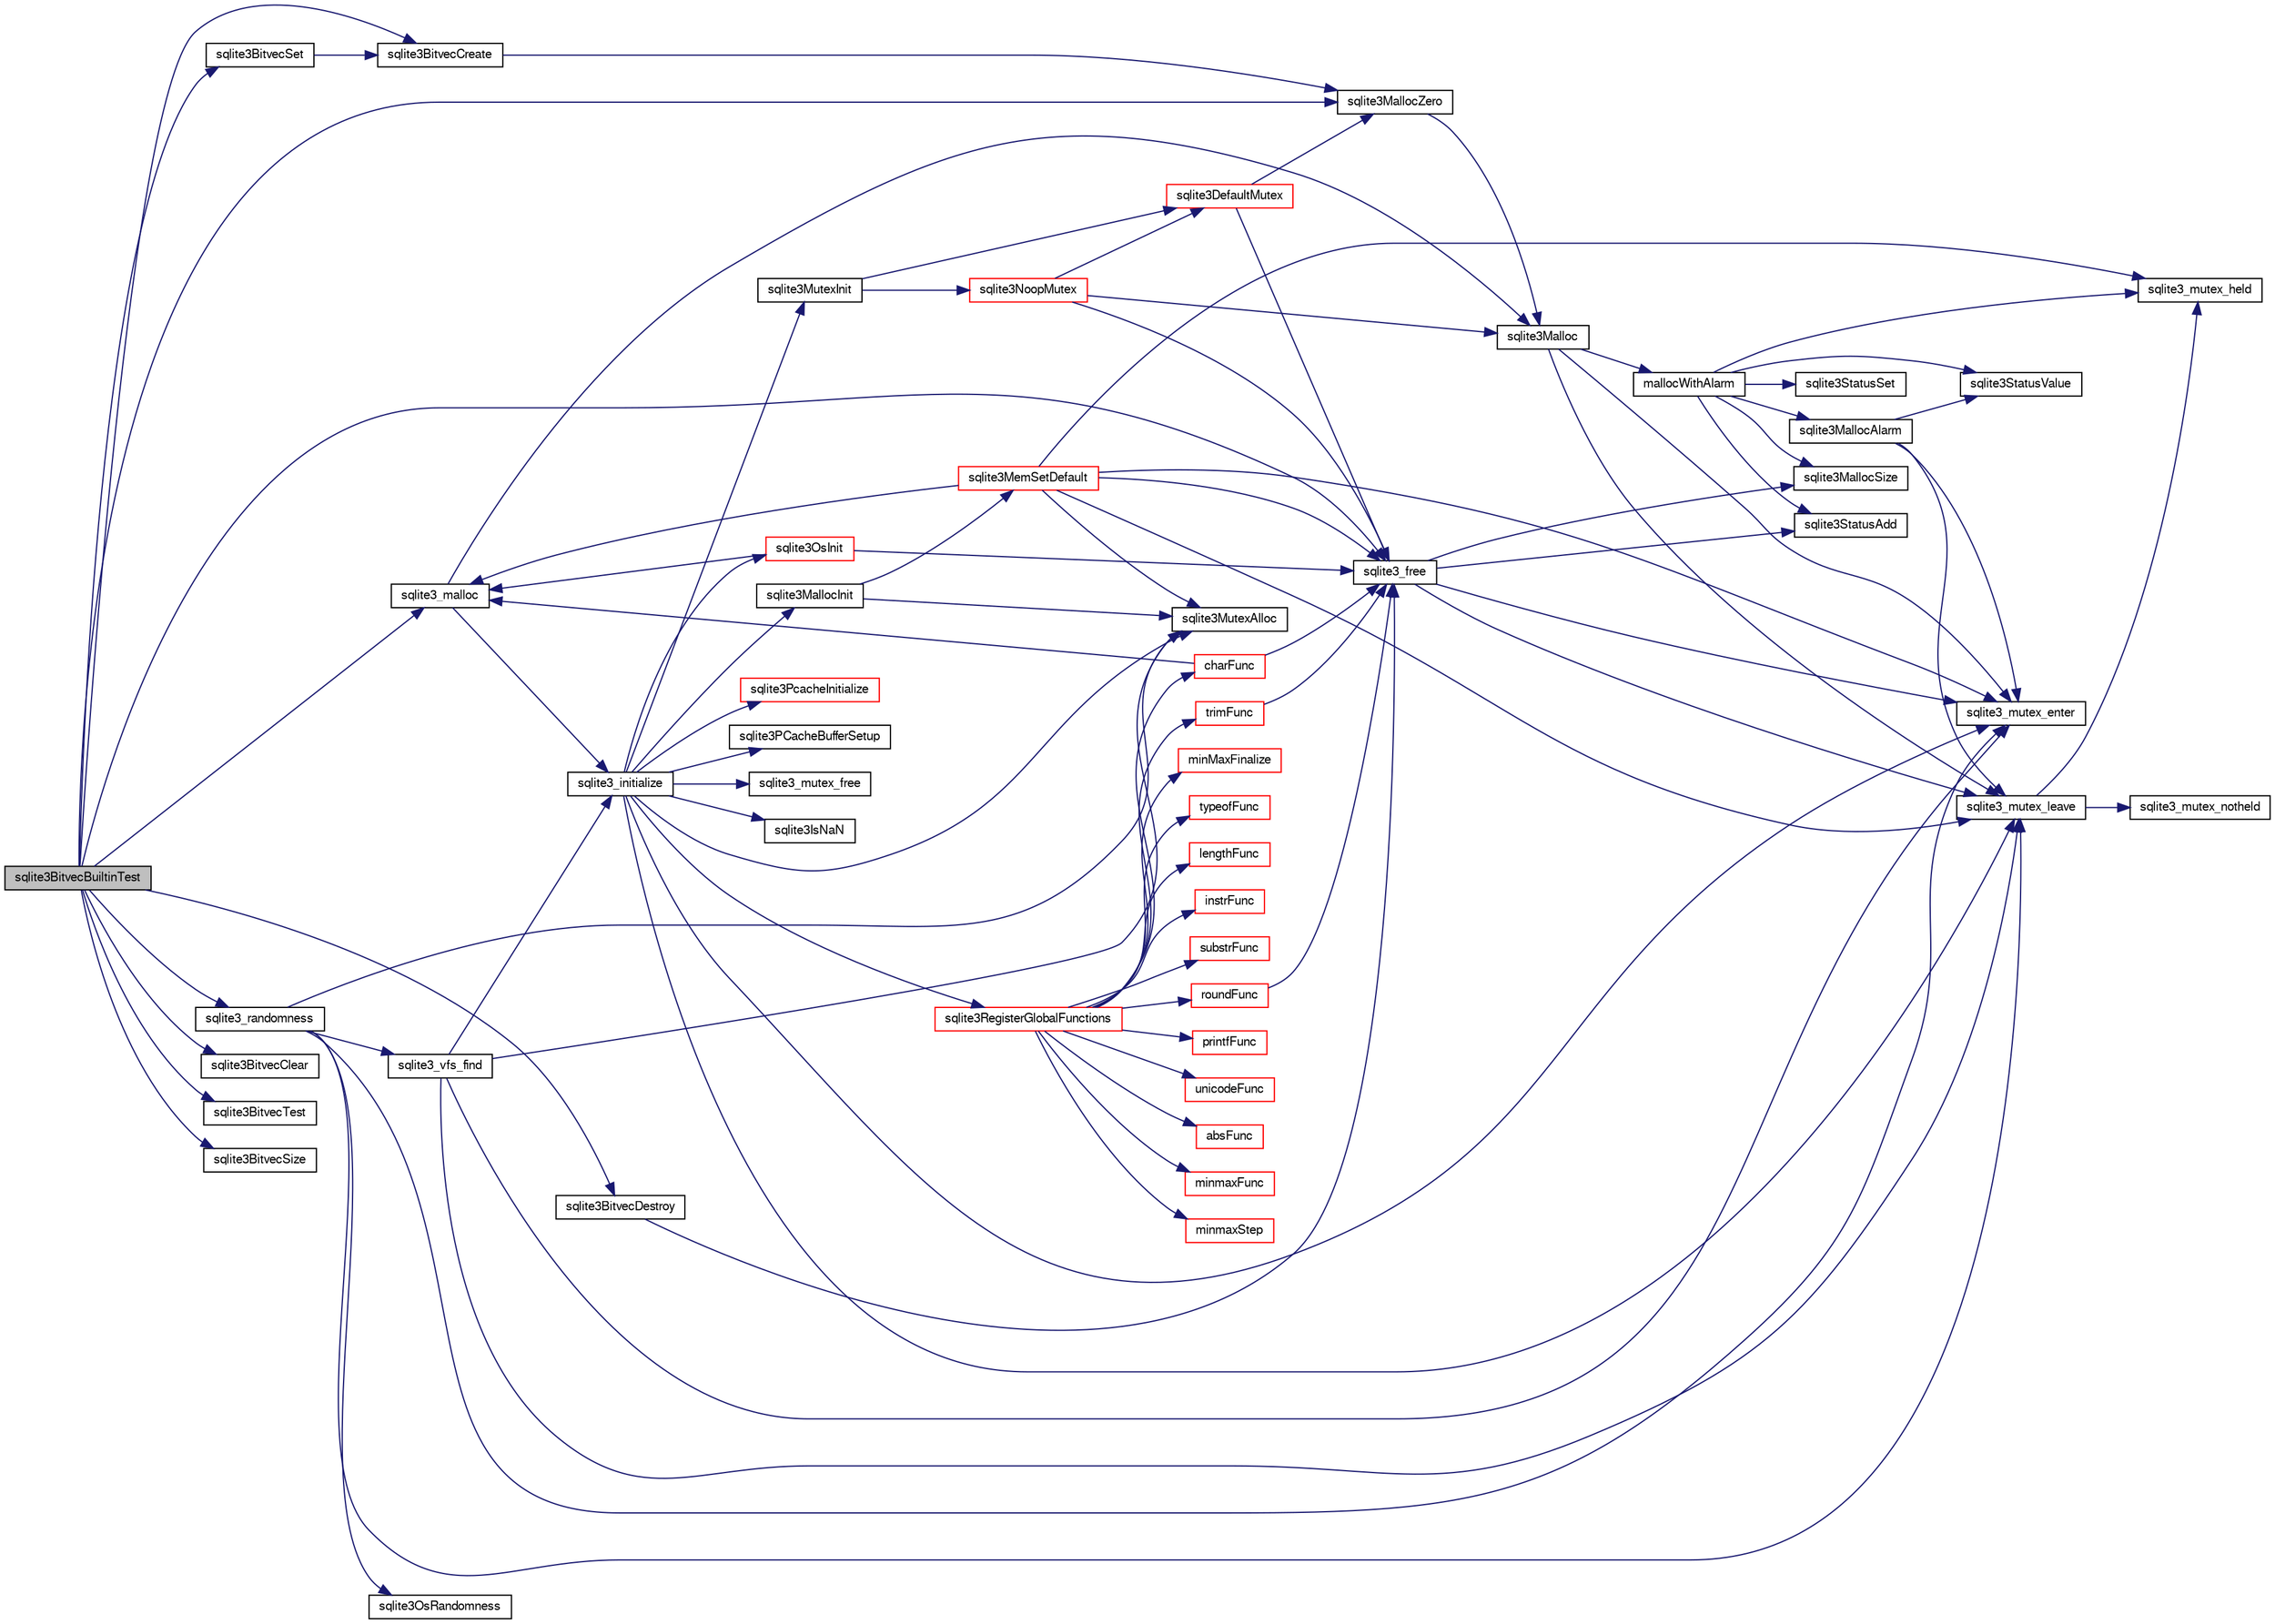digraph "sqlite3BitvecBuiltinTest"
{
  edge [fontname="FreeSans",fontsize="10",labelfontname="FreeSans",labelfontsize="10"];
  node [fontname="FreeSans",fontsize="10",shape=record];
  rankdir="LR";
  Node431398 [label="sqlite3BitvecBuiltinTest",height=0.2,width=0.4,color="black", fillcolor="grey75", style="filled", fontcolor="black"];
  Node431398 -> Node431399 [color="midnightblue",fontsize="10",style="solid",fontname="FreeSans"];
  Node431399 [label="sqlite3BitvecCreate",height=0.2,width=0.4,color="black", fillcolor="white", style="filled",URL="$sqlite3_8c.html#a0a60c2422cf28790767f5bc7598514ee"];
  Node431399 -> Node431400 [color="midnightblue",fontsize="10",style="solid",fontname="FreeSans"];
  Node431400 [label="sqlite3MallocZero",height=0.2,width=0.4,color="black", fillcolor="white", style="filled",URL="$sqlite3_8c.html#ab3e07a30b9b5471f9f5e8f9cb7229934"];
  Node431400 -> Node431401 [color="midnightblue",fontsize="10",style="solid",fontname="FreeSans"];
  Node431401 [label="sqlite3Malloc",height=0.2,width=0.4,color="black", fillcolor="white", style="filled",URL="$sqlite3_8c.html#a361a2eaa846b1885f123abe46f5d8b2b"];
  Node431401 -> Node431402 [color="midnightblue",fontsize="10",style="solid",fontname="FreeSans"];
  Node431402 [label="sqlite3_mutex_enter",height=0.2,width=0.4,color="black", fillcolor="white", style="filled",URL="$sqlite3_8c.html#a1c12cde690bd89f104de5cbad12a6bf5"];
  Node431401 -> Node431403 [color="midnightblue",fontsize="10",style="solid",fontname="FreeSans"];
  Node431403 [label="mallocWithAlarm",height=0.2,width=0.4,color="black", fillcolor="white", style="filled",URL="$sqlite3_8c.html#ab070d5cf8e48ec8a6a43cf025d48598b"];
  Node431403 -> Node431404 [color="midnightblue",fontsize="10",style="solid",fontname="FreeSans"];
  Node431404 [label="sqlite3_mutex_held",height=0.2,width=0.4,color="black", fillcolor="white", style="filled",URL="$sqlite3_8c.html#acf77da68932b6bc163c5e68547ecc3e7"];
  Node431403 -> Node431405 [color="midnightblue",fontsize="10",style="solid",fontname="FreeSans"];
  Node431405 [label="sqlite3StatusSet",height=0.2,width=0.4,color="black", fillcolor="white", style="filled",URL="$sqlite3_8c.html#afec7586c01fcb5ea17dc9d7725a589d9"];
  Node431403 -> Node431406 [color="midnightblue",fontsize="10",style="solid",fontname="FreeSans"];
  Node431406 [label="sqlite3StatusValue",height=0.2,width=0.4,color="black", fillcolor="white", style="filled",URL="$sqlite3_8c.html#a30b8ac296c6e200c1fa57708d52c6ef6"];
  Node431403 -> Node431407 [color="midnightblue",fontsize="10",style="solid",fontname="FreeSans"];
  Node431407 [label="sqlite3MallocAlarm",height=0.2,width=0.4,color="black", fillcolor="white", style="filled",URL="$sqlite3_8c.html#ada66988e8471d1198f3219c062377508"];
  Node431407 -> Node431406 [color="midnightblue",fontsize="10",style="solid",fontname="FreeSans"];
  Node431407 -> Node431408 [color="midnightblue",fontsize="10",style="solid",fontname="FreeSans"];
  Node431408 [label="sqlite3_mutex_leave",height=0.2,width=0.4,color="black", fillcolor="white", style="filled",URL="$sqlite3_8c.html#a5838d235601dbd3c1fa993555c6bcc93"];
  Node431408 -> Node431404 [color="midnightblue",fontsize="10",style="solid",fontname="FreeSans"];
  Node431408 -> Node431409 [color="midnightblue",fontsize="10",style="solid",fontname="FreeSans"];
  Node431409 [label="sqlite3_mutex_notheld",height=0.2,width=0.4,color="black", fillcolor="white", style="filled",URL="$sqlite3_8c.html#a83967c837c1c000d3b5adcfaa688f5dc"];
  Node431407 -> Node431402 [color="midnightblue",fontsize="10",style="solid",fontname="FreeSans"];
  Node431403 -> Node431410 [color="midnightblue",fontsize="10",style="solid",fontname="FreeSans"];
  Node431410 [label="sqlite3MallocSize",height=0.2,width=0.4,color="black", fillcolor="white", style="filled",URL="$sqlite3_8c.html#acf5d2a5f35270bafb050bd2def576955"];
  Node431403 -> Node431411 [color="midnightblue",fontsize="10",style="solid",fontname="FreeSans"];
  Node431411 [label="sqlite3StatusAdd",height=0.2,width=0.4,color="black", fillcolor="white", style="filled",URL="$sqlite3_8c.html#afa029f93586aeab4cc85360905dae9cd"];
  Node431401 -> Node431408 [color="midnightblue",fontsize="10",style="solid",fontname="FreeSans"];
  Node431398 -> Node431400 [color="midnightblue",fontsize="10",style="solid",fontname="FreeSans"];
  Node431398 -> Node431412 [color="midnightblue",fontsize="10",style="solid",fontname="FreeSans"];
  Node431412 [label="sqlite3_malloc",height=0.2,width=0.4,color="black", fillcolor="white", style="filled",URL="$sqlite3_8c.html#ac79dba55fc32b6a840cf5a9769bce7cd"];
  Node431412 -> Node431413 [color="midnightblue",fontsize="10",style="solid",fontname="FreeSans"];
  Node431413 [label="sqlite3_initialize",height=0.2,width=0.4,color="black", fillcolor="white", style="filled",URL="$sqlite3_8c.html#ab0c0ee2d5d4cf8b28e9572296a8861df"];
  Node431413 -> Node431414 [color="midnightblue",fontsize="10",style="solid",fontname="FreeSans"];
  Node431414 [label="sqlite3MutexInit",height=0.2,width=0.4,color="black", fillcolor="white", style="filled",URL="$sqlite3_8c.html#a7906afcdd1cdb3d0007eb932398a1158"];
  Node431414 -> Node431415 [color="midnightblue",fontsize="10",style="solid",fontname="FreeSans"];
  Node431415 [label="sqlite3DefaultMutex",height=0.2,width=0.4,color="red", fillcolor="white", style="filled",URL="$sqlite3_8c.html#ac895a71e325f9b2f9b862f737c17aca8"];
  Node431415 -> Node431400 [color="midnightblue",fontsize="10",style="solid",fontname="FreeSans"];
  Node431415 -> Node431420 [color="midnightblue",fontsize="10",style="solid",fontname="FreeSans"];
  Node431420 [label="sqlite3_free",height=0.2,width=0.4,color="black", fillcolor="white", style="filled",URL="$sqlite3_8c.html#a6552349e36a8a691af5487999ab09519"];
  Node431420 -> Node431402 [color="midnightblue",fontsize="10",style="solid",fontname="FreeSans"];
  Node431420 -> Node431411 [color="midnightblue",fontsize="10",style="solid",fontname="FreeSans"];
  Node431420 -> Node431410 [color="midnightblue",fontsize="10",style="solid",fontname="FreeSans"];
  Node431420 -> Node431408 [color="midnightblue",fontsize="10",style="solid",fontname="FreeSans"];
  Node431414 -> Node431424 [color="midnightblue",fontsize="10",style="solid",fontname="FreeSans"];
  Node431424 [label="sqlite3NoopMutex",height=0.2,width=0.4,color="red", fillcolor="white", style="filled",URL="$sqlite3_8c.html#a09742cde9ef371d94f8201d2cdb543e4"];
  Node431424 -> Node431401 [color="midnightblue",fontsize="10",style="solid",fontname="FreeSans"];
  Node431424 -> Node431420 [color="midnightblue",fontsize="10",style="solid",fontname="FreeSans"];
  Node431424 -> Node431415 [color="midnightblue",fontsize="10",style="solid",fontname="FreeSans"];
  Node431413 -> Node431432 [color="midnightblue",fontsize="10",style="solid",fontname="FreeSans"];
  Node431432 [label="sqlite3MutexAlloc",height=0.2,width=0.4,color="black", fillcolor="white", style="filled",URL="$sqlite3_8c.html#a0e3f432ee581f6876b590e7ad7e84e19"];
  Node431413 -> Node431402 [color="midnightblue",fontsize="10",style="solid",fontname="FreeSans"];
  Node431413 -> Node431433 [color="midnightblue",fontsize="10",style="solid",fontname="FreeSans"];
  Node431433 [label="sqlite3MallocInit",height=0.2,width=0.4,color="black", fillcolor="white", style="filled",URL="$sqlite3_8c.html#a9e06f9e7cad0d83ce80ab493c9533552"];
  Node431433 -> Node431434 [color="midnightblue",fontsize="10",style="solid",fontname="FreeSans"];
  Node431434 [label="sqlite3MemSetDefault",height=0.2,width=0.4,color="red", fillcolor="white", style="filled",URL="$sqlite3_8c.html#a162fbfd727e92c5f8f72625b5ff62549"];
  Node431434 -> Node431432 [color="midnightblue",fontsize="10",style="solid",fontname="FreeSans"];
  Node431434 -> Node431402 [color="midnightblue",fontsize="10",style="solid",fontname="FreeSans"];
  Node431434 -> Node431408 [color="midnightblue",fontsize="10",style="solid",fontname="FreeSans"];
  Node431434 -> Node431404 [color="midnightblue",fontsize="10",style="solid",fontname="FreeSans"];
  Node431434 -> Node431412 [color="midnightblue",fontsize="10",style="solid",fontname="FreeSans"];
  Node431434 -> Node431420 [color="midnightblue",fontsize="10",style="solid",fontname="FreeSans"];
  Node431433 -> Node431432 [color="midnightblue",fontsize="10",style="solid",fontname="FreeSans"];
  Node431413 -> Node431408 [color="midnightblue",fontsize="10",style="solid",fontname="FreeSans"];
  Node431413 -> Node431527 [color="midnightblue",fontsize="10",style="solid",fontname="FreeSans"];
  Node431527 [label="sqlite3RegisterGlobalFunctions",height=0.2,width=0.4,color="red", fillcolor="white", style="filled",URL="$sqlite3_8c.html#a9f75bd111010f29e1b8d74344473c4ec"];
  Node431527 -> Node431528 [color="midnightblue",fontsize="10",style="solid",fontname="FreeSans"];
  Node431528 [label="trimFunc",height=0.2,width=0.4,color="red", fillcolor="white", style="filled",URL="$sqlite3_8c.html#afad56dbe7f08139a630156e644b14704"];
  Node431528 -> Node431420 [color="midnightblue",fontsize="10",style="solid",fontname="FreeSans"];
  Node431527 -> Node431541 [color="midnightblue",fontsize="10",style="solid",fontname="FreeSans"];
  Node431541 [label="minmaxFunc",height=0.2,width=0.4,color="red", fillcolor="white", style="filled",URL="$sqlite3_8c.html#a4d00f48b948fd73cb70bcfd1efc0bfb0"];
  Node431527 -> Node431550 [color="midnightblue",fontsize="10",style="solid",fontname="FreeSans"];
  Node431550 [label="minmaxStep",height=0.2,width=0.4,color="red", fillcolor="white", style="filled",URL="$sqlite3_8c.html#a5b4c0da0f3b61d7ff25ebd30aa22cca4"];
  Node431527 -> Node431554 [color="midnightblue",fontsize="10",style="solid",fontname="FreeSans"];
  Node431554 [label="minMaxFinalize",height=0.2,width=0.4,color="red", fillcolor="white", style="filled",URL="$sqlite3_8c.html#a0439dd90934a2dee93517c50884d5924"];
  Node431527 -> Node431555 [color="midnightblue",fontsize="10",style="solid",fontname="FreeSans"];
  Node431555 [label="typeofFunc",height=0.2,width=0.4,color="red", fillcolor="white", style="filled",URL="$sqlite3_8c.html#aba6c564ff0d6b017de448469d0fb243f"];
  Node431527 -> Node431556 [color="midnightblue",fontsize="10",style="solid",fontname="FreeSans"];
  Node431556 [label="lengthFunc",height=0.2,width=0.4,color="red", fillcolor="white", style="filled",URL="$sqlite3_8c.html#affdabf006c37c26a1c3e325badb83546"];
  Node431527 -> Node431561 [color="midnightblue",fontsize="10",style="solid",fontname="FreeSans"];
  Node431561 [label="instrFunc",height=0.2,width=0.4,color="red", fillcolor="white", style="filled",URL="$sqlite3_8c.html#a8f86ca540b92ac28aaefaa126170cf8c"];
  Node431527 -> Node431563 [color="midnightblue",fontsize="10",style="solid",fontname="FreeSans"];
  Node431563 [label="substrFunc",height=0.2,width=0.4,color="red", fillcolor="white", style="filled",URL="$sqlite3_8c.html#a8a8739d9af5589338113371e440b2734"];
  Node431527 -> Node431568 [color="midnightblue",fontsize="10",style="solid",fontname="FreeSans"];
  Node431568 [label="printfFunc",height=0.2,width=0.4,color="red", fillcolor="white", style="filled",URL="$sqlite3_8c.html#a80ca21d434c7c5b6668bee721331dda8"];
  Node431527 -> Node431570 [color="midnightblue",fontsize="10",style="solid",fontname="FreeSans"];
  Node431570 [label="unicodeFunc",height=0.2,width=0.4,color="red", fillcolor="white", style="filled",URL="$sqlite3_8c.html#a1d3d012cbe2276d8d713be80884db355"];
  Node431527 -> Node431572 [color="midnightblue",fontsize="10",style="solid",fontname="FreeSans"];
  Node431572 [label="charFunc",height=0.2,width=0.4,color="red", fillcolor="white", style="filled",URL="$sqlite3_8c.html#ab9b72ce47fcea3c3b92e816435a0fd91"];
  Node431572 -> Node431412 [color="midnightblue",fontsize="10",style="solid",fontname="FreeSans"];
  Node431572 -> Node431420 [color="midnightblue",fontsize="10",style="solid",fontname="FreeSans"];
  Node431527 -> Node431573 [color="midnightblue",fontsize="10",style="solid",fontname="FreeSans"];
  Node431573 [label="absFunc",height=0.2,width=0.4,color="red", fillcolor="white", style="filled",URL="$sqlite3_8c.html#af271994a34f441432d50d7095e0ed23d"];
  Node431527 -> Node431578 [color="midnightblue",fontsize="10",style="solid",fontname="FreeSans"];
  Node431578 [label="roundFunc",height=0.2,width=0.4,color="red", fillcolor="white", style="filled",URL="$sqlite3_8c.html#a8c444ba254edc27891111b76e7ba85e7"];
  Node431578 -> Node431420 [color="midnightblue",fontsize="10",style="solid",fontname="FreeSans"];
  Node431413 -> Node431675 [color="midnightblue",fontsize="10",style="solid",fontname="FreeSans"];
  Node431675 [label="sqlite3PcacheInitialize",height=0.2,width=0.4,color="red", fillcolor="white", style="filled",URL="$sqlite3_8c.html#a2902c61ddc88bea002c4d69fe4052b1f"];
  Node431413 -> Node431676 [color="midnightblue",fontsize="10",style="solid",fontname="FreeSans"];
  Node431676 [label="sqlite3OsInit",height=0.2,width=0.4,color="red", fillcolor="white", style="filled",URL="$sqlite3_8c.html#afeaa886fe1ca086a30fd278b1d069762"];
  Node431676 -> Node431412 [color="midnightblue",fontsize="10",style="solid",fontname="FreeSans"];
  Node431676 -> Node431420 [color="midnightblue",fontsize="10",style="solid",fontname="FreeSans"];
  Node431413 -> Node431680 [color="midnightblue",fontsize="10",style="solid",fontname="FreeSans"];
  Node431680 [label="sqlite3PCacheBufferSetup",height=0.2,width=0.4,color="black", fillcolor="white", style="filled",URL="$sqlite3_8c.html#ad18a1eebefdfbc4254f473f7b0101937"];
  Node431413 -> Node431681 [color="midnightblue",fontsize="10",style="solid",fontname="FreeSans"];
  Node431681 [label="sqlite3_mutex_free",height=0.2,width=0.4,color="black", fillcolor="white", style="filled",URL="$sqlite3_8c.html#a2db2e72e08f6873afa9c61b0ec726fec"];
  Node431413 -> Node431464 [color="midnightblue",fontsize="10",style="solid",fontname="FreeSans"];
  Node431464 [label="sqlite3IsNaN",height=0.2,width=0.4,color="black", fillcolor="white", style="filled",URL="$sqlite3_8c.html#aed4d78203877c3486765ccbc7feebb50"];
  Node431412 -> Node431401 [color="midnightblue",fontsize="10",style="solid",fontname="FreeSans"];
  Node431398 -> Node431682 [color="midnightblue",fontsize="10",style="solid",fontname="FreeSans"];
  Node431682 [label="sqlite3BitvecSet",height=0.2,width=0.4,color="black", fillcolor="white", style="filled",URL="$sqlite3_8c.html#a1f3c6d64d5d889e451d6725b1eb458be"];
  Node431682 -> Node431399 [color="midnightblue",fontsize="10",style="solid",fontname="FreeSans"];
  Node431398 -> Node431683 [color="midnightblue",fontsize="10",style="solid",fontname="FreeSans"];
  Node431683 [label="sqlite3BitvecClear",height=0.2,width=0.4,color="black", fillcolor="white", style="filled",URL="$sqlite3_8c.html#a8313d0c9f9e5d722d6f1fdb670fcbc60"];
  Node431398 -> Node431585 [color="midnightblue",fontsize="10",style="solid",fontname="FreeSans"];
  Node431585 [label="sqlite3_randomness",height=0.2,width=0.4,color="black", fillcolor="white", style="filled",URL="$sqlite3_8c.html#aa452ad88657d4606e137b09c4e9315c7"];
  Node431585 -> Node431432 [color="midnightblue",fontsize="10",style="solid",fontname="FreeSans"];
  Node431585 -> Node431402 [color="midnightblue",fontsize="10",style="solid",fontname="FreeSans"];
  Node431585 -> Node431408 [color="midnightblue",fontsize="10",style="solid",fontname="FreeSans"];
  Node431585 -> Node431586 [color="midnightblue",fontsize="10",style="solid",fontname="FreeSans"];
  Node431586 [label="sqlite3OsRandomness",height=0.2,width=0.4,color="black", fillcolor="white", style="filled",URL="$sqlite3_8c.html#a52a1d01825b7a8a222227bcd0b68d88d"];
  Node431585 -> Node431587 [color="midnightblue",fontsize="10",style="solid",fontname="FreeSans"];
  Node431587 [label="sqlite3_vfs_find",height=0.2,width=0.4,color="black", fillcolor="white", style="filled",URL="$sqlite3_8c.html#a009b28f3d275077f7bb7f3ef37de6095"];
  Node431587 -> Node431413 [color="midnightblue",fontsize="10",style="solid",fontname="FreeSans"];
  Node431587 -> Node431432 [color="midnightblue",fontsize="10",style="solid",fontname="FreeSans"];
  Node431587 -> Node431402 [color="midnightblue",fontsize="10",style="solid",fontname="FreeSans"];
  Node431587 -> Node431408 [color="midnightblue",fontsize="10",style="solid",fontname="FreeSans"];
  Node431398 -> Node431684 [color="midnightblue",fontsize="10",style="solid",fontname="FreeSans"];
  Node431684 [label="sqlite3BitvecTest",height=0.2,width=0.4,color="black", fillcolor="white", style="filled",URL="$sqlite3_8c.html#ab08693a5ff8d1b759eb50dc307ee910f"];
  Node431398 -> Node431685 [color="midnightblue",fontsize="10",style="solid",fontname="FreeSans"];
  Node431685 [label="sqlite3BitvecSize",height=0.2,width=0.4,color="black", fillcolor="white", style="filled",URL="$sqlite3_8c.html#a7560bae9996565b0d984916bb0a4b448"];
  Node431398 -> Node431420 [color="midnightblue",fontsize="10",style="solid",fontname="FreeSans"];
  Node431398 -> Node431686 [color="midnightblue",fontsize="10",style="solid",fontname="FreeSans"];
  Node431686 [label="sqlite3BitvecDestroy",height=0.2,width=0.4,color="black", fillcolor="white", style="filled",URL="$sqlite3_8c.html#ab732400d8022b48df1b7b3ee41be045d"];
  Node431686 -> Node431420 [color="midnightblue",fontsize="10",style="solid",fontname="FreeSans"];
}
